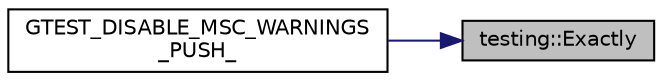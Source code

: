 digraph "testing::Exactly"
{
 // LATEX_PDF_SIZE
  bgcolor="transparent";
  edge [fontname="Helvetica",fontsize="10",labelfontname="Helvetica",labelfontsize="10"];
  node [fontname="Helvetica",fontsize="10",shape=record];
  rankdir="RL";
  Node1 [label="testing::Exactly",height=0.2,width=0.4,color="black", fillcolor="grey75", style="filled", fontcolor="black",tooltip=" "];
  Node1 -> Node2 [dir="back",color="midnightblue",fontsize="10",style="solid",fontname="Helvetica"];
  Node2 [label="GTEST_DISABLE_MSC_WARNINGS\l_PUSH_",height=0.2,width=0.4,color="black",URL="$gmock-cardinalities_8h.html#a88f79832f9d045112a76e9da8611cc13",tooltip=" "];
}
